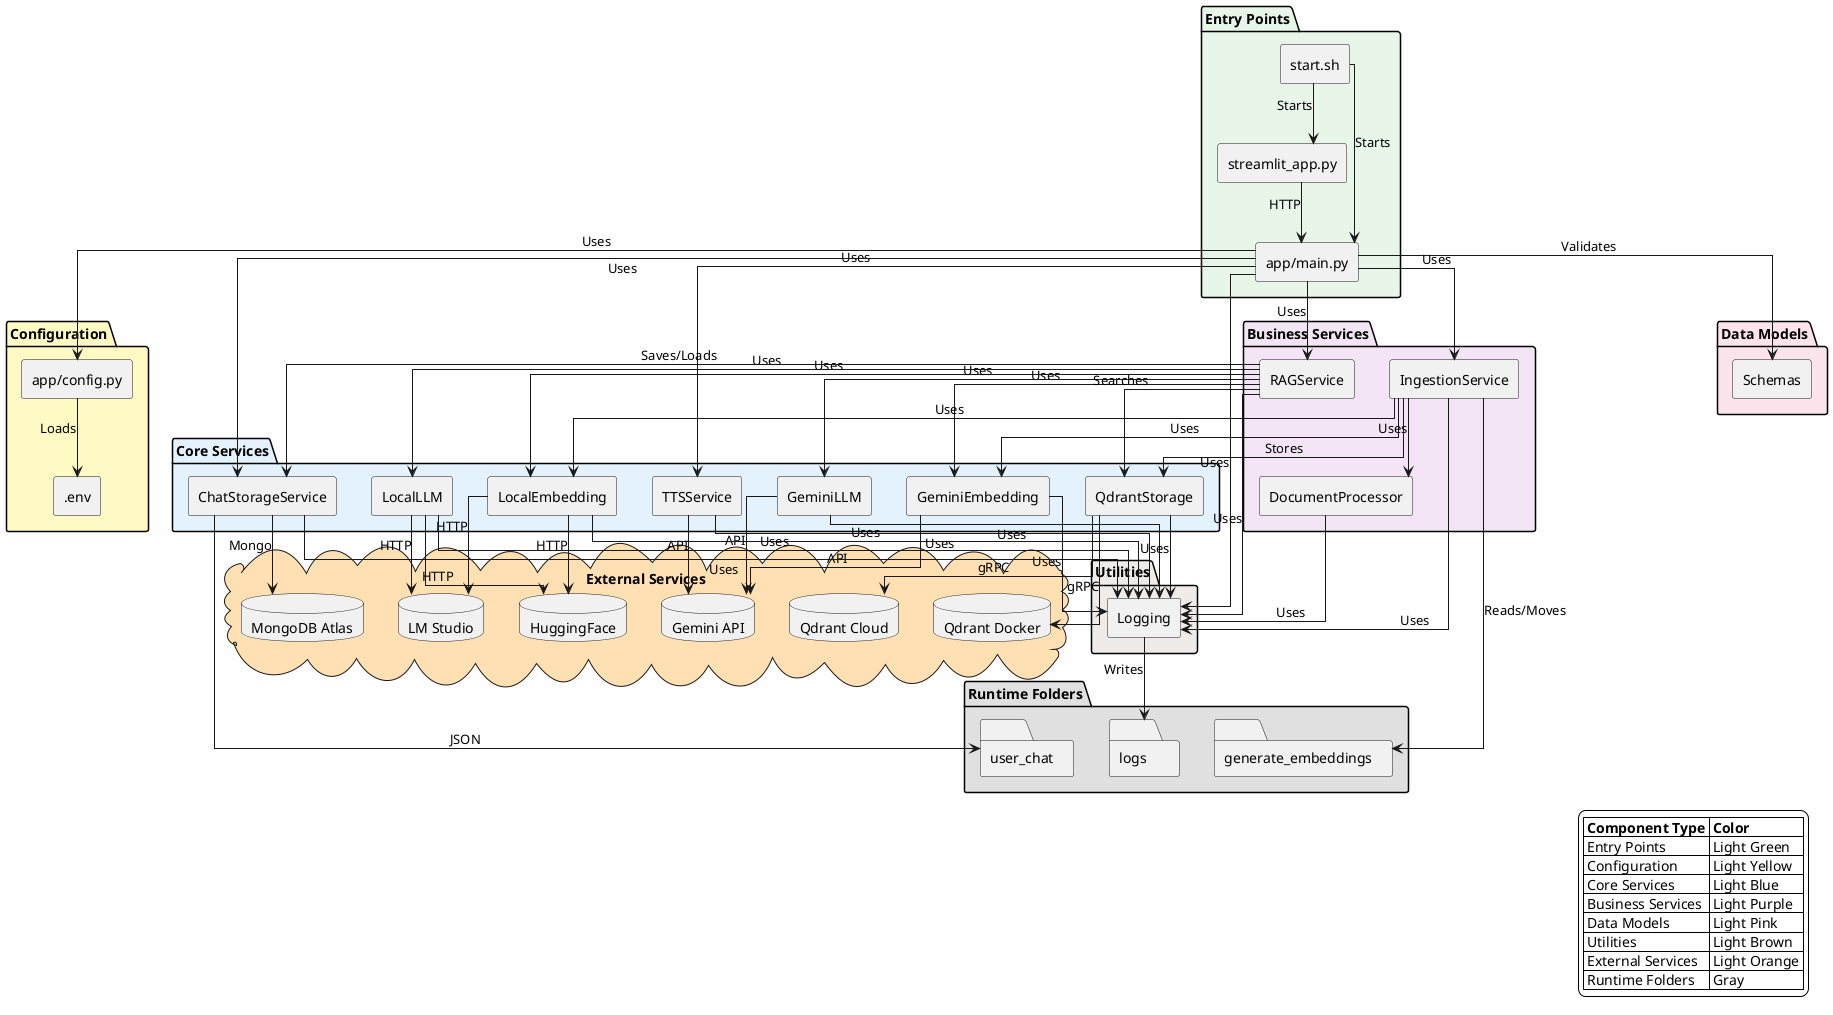 @startuml DevKraft_RAG_Architecture
skinparam backgroundColor #FEFEFE
skinparam componentStyle rectangle
skinparam linetype ortho

' Entry Points
package "Entry Points" #E8F5E9 {
  component [streamlit_app.py] as UI
  component [app/main.py] as API
  component [start.sh] as Script
}

' Configuration
package "Configuration" #FFF9C4 {
  component [app/config.py] as Config
  component [.env] as EnvFile
}

' Core Services
package "Core Services" #E3F2FD {
  component [GeminiEmbedding] as GeminiEmbed
  component [LocalEmbedding] as LocalEmbed
  component [QdrantStorage] as Storage
  component [GeminiLLM] as GeminiLLM
  component [LocalLLM] as LocalLLM
  component [ChatStorageService] as ChatStorage
  component [TTSService] as TTS
}

' Business Services
package "Business Services" #F3E5F5 {
  component [DocumentProcessor] as DocProcessor
  component [IngestionService] as Ingestion
  component [RAGService] as RAG
}

' Models
package "Data Models" #FCE4EC {
  component [Schemas] as Schemas
}

' Utils
package "Utilities" #EFEBE9 {
  component [Logging] as Logging
}

' External Services
cloud "External Services" #FFE0B2 {
  database "Gemini API" as GeminiAPI
  database "LM Studio" as LMStudio
  database "HuggingFace" as HF
  database "Qdrant Cloud" as QdrantCloud
  database "Qdrant Docker" as QdrantDocker
  database "MongoDB Atlas" as MongoDB
}

' Runtime Folders
folder "Runtime Folders" #E0E0E0 {
  folder "generate_embeddings" as GenEmbed
  folder "user_chat" as UserChat
  folder "logs" as Logs
}

' Relationships - Entry Points
UI --> API : HTTP
Script --> API : Starts
Script --> UI : Starts

' Relationships - Configuration
Config --> EnvFile : Loads
API --> Config : Uses

' Relationships - API to Services
API --> RAG : Uses
API --> Ingestion : Uses
API --> TTS : Uses
API --> ChatStorage : Uses

' Relationships - RAG Service
RAG --> GeminiEmbed : Uses
RAG --> LocalEmbed : Uses
RAG --> GeminiLLM : Uses
RAG --> LocalLLM : Uses
RAG --> Storage : Searches
RAG --> ChatStorage : Saves/Loads

' Relationships - Ingestion Service
Ingestion --> DocProcessor : Uses
Ingestion --> GeminiEmbed : Uses
Ingestion --> LocalEmbed : Uses
Ingestion --> Storage : Stores

' Relationships - Core to External
GeminiEmbed --> GeminiAPI : API
GeminiLLM --> GeminiAPI : API
TTS --> GeminiAPI : API
LocalEmbed --> LMStudio : HTTP
LocalEmbed --> HF : HTTP
LocalLLM --> LMStudio : HTTP
LocalLLM --> HF : HTTP
Storage --> QdrantCloud : gRPC
Storage --> QdrantDocker : gRPC
ChatStorage --> MongoDB : Mongo
ChatStorage --> UserChat : JSON

' Relationships - Models
API --> Schemas : Validates

' Relationships - Logging
API --> Logging : Uses
RAG --> Logging : Uses
Ingestion --> Logging : Uses
DocProcessor --> Logging : Uses
GeminiEmbed --> Logging : Uses
LocalEmbed --> Logging : Uses
GeminiLLM --> Logging : Uses
LocalLLM --> Logging : Uses
Storage --> Logging : Uses
ChatStorage --> Logging : Uses
TTS --> Logging : Uses
Logging --> Logs : Writes

' Relationships - Runtime Folders
Ingestion --> GenEmbed : Reads/Moves

legend right
  |= Component Type |= Color |
  | Entry Points | Light Green |
  | Configuration | Light Yellow |
  | Core Services | Light Blue |
  | Business Services | Light Purple |
  | Data Models | Light Pink |
  | Utilities | Light Brown |
  | External Services | Light Orange |
  | Runtime Folders | Gray |
endlegend

@enduml
